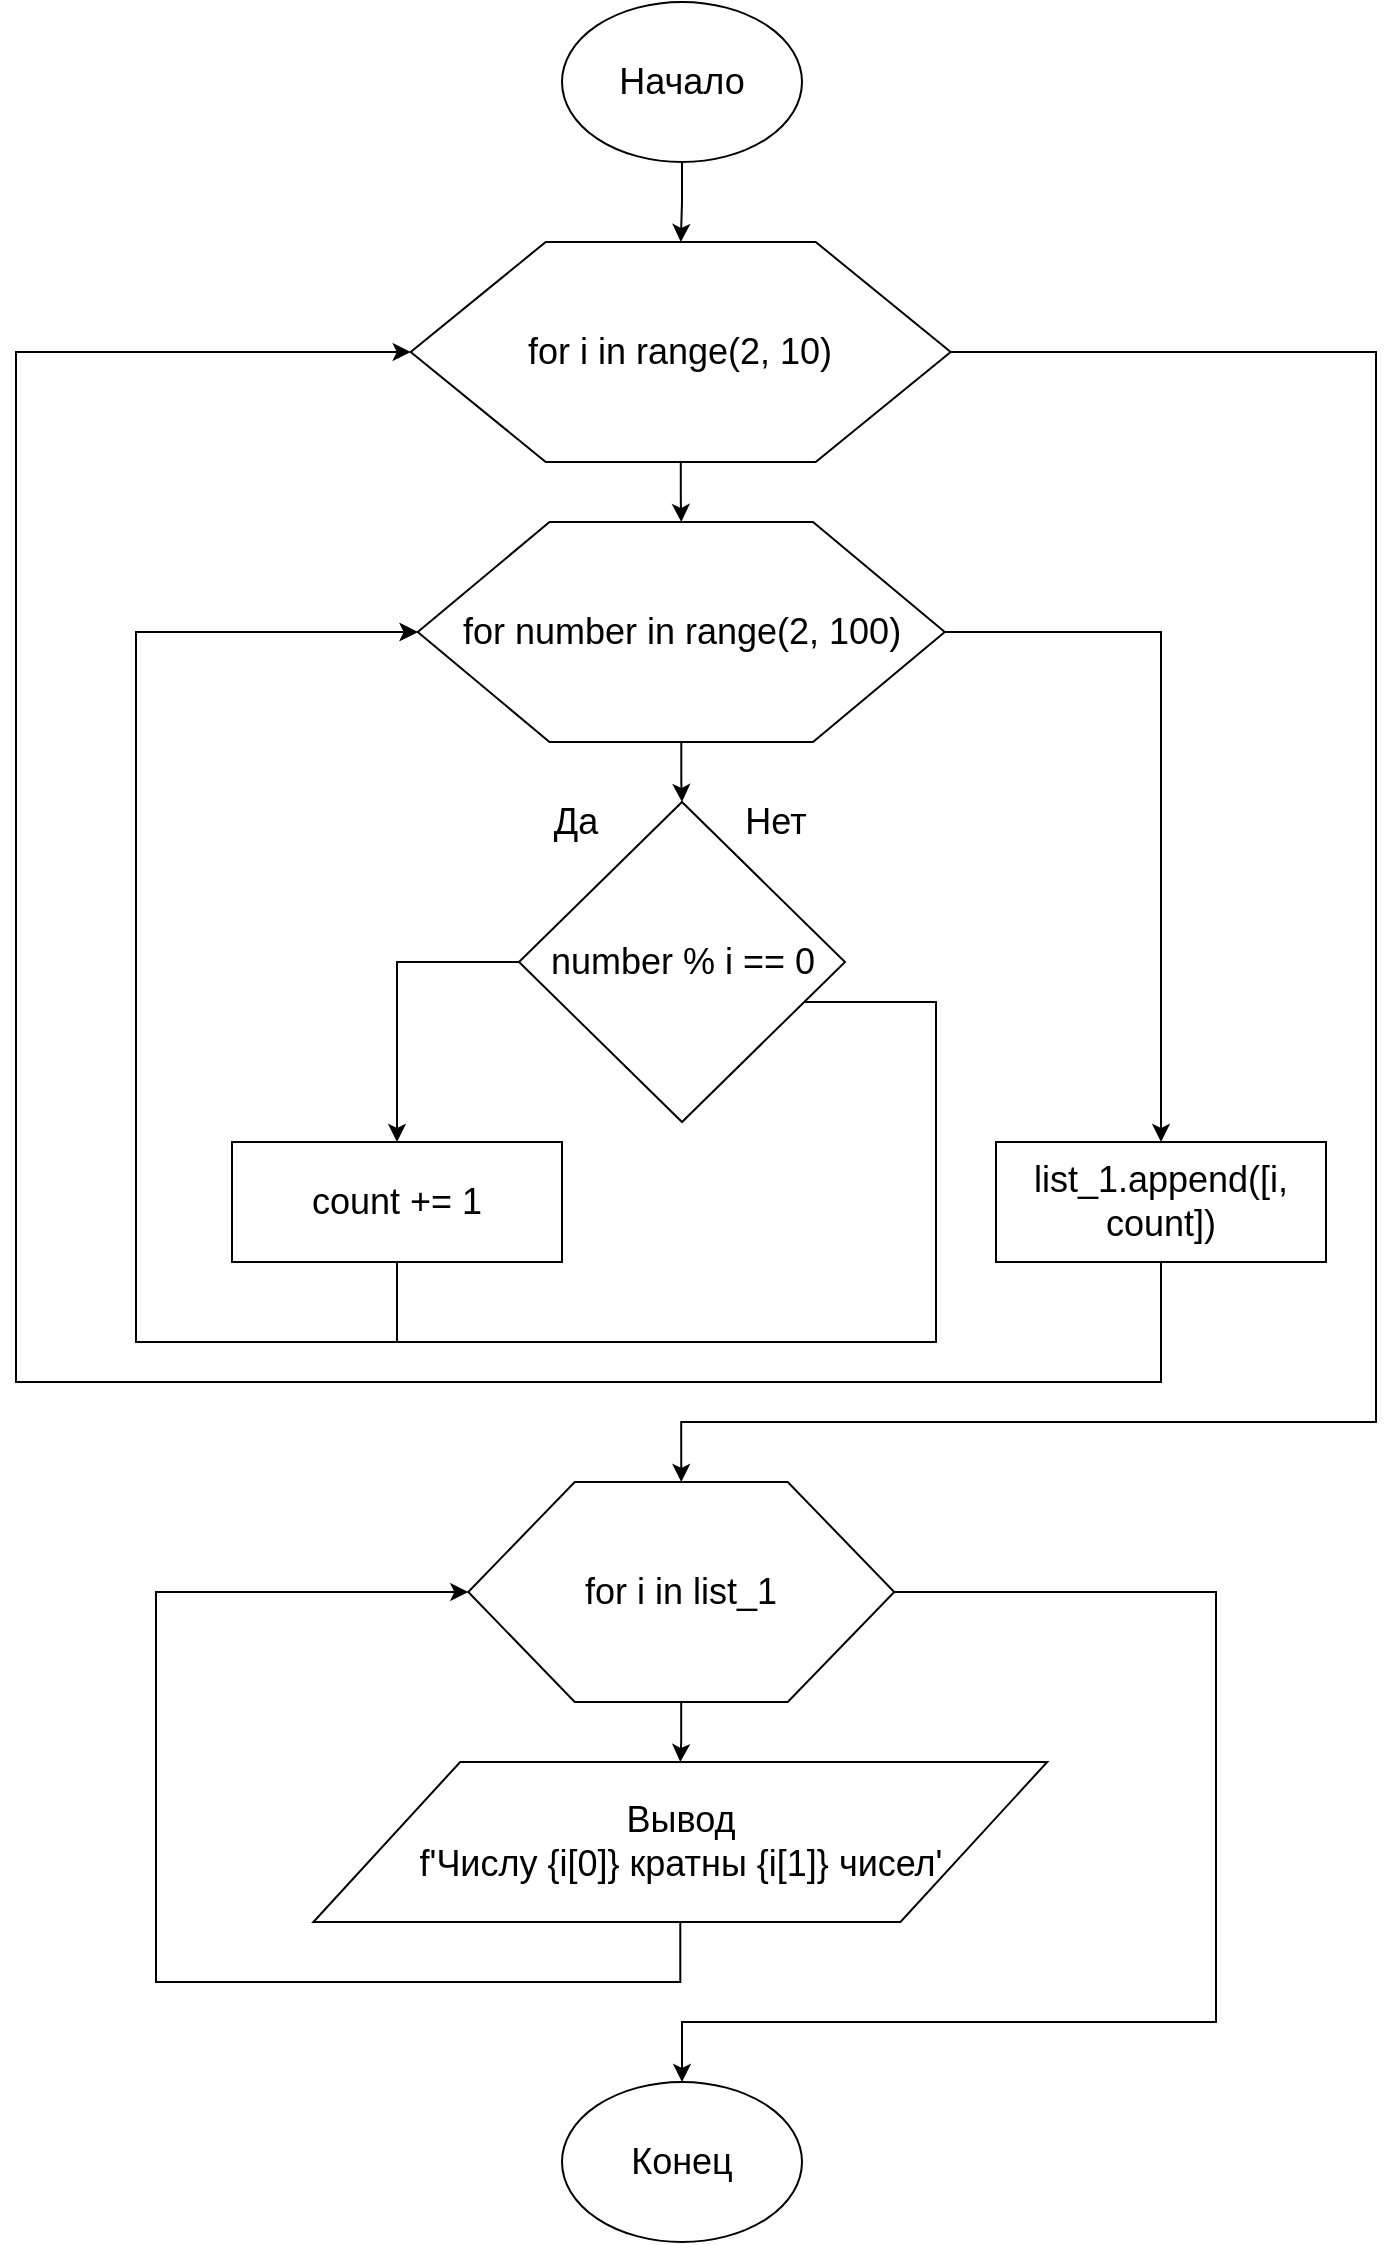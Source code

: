 <mxfile version="12.4.2" type="device" pages="5"><diagram id="AhQd8IzDPVBLlFXO-DWf" name="Task 1"><mxGraphModel dx="977" dy="1083" grid="1" gridSize="10" guides="1" tooltips="1" connect="1" arrows="1" fold="1" page="1" pageScale="1" pageWidth="827" pageHeight="1169" math="0" shadow="0"><root><mxCell id="0"/><mxCell id="1" parent="0"/><mxCell id="_Gj1rx2zH-1LceVRnNWr-4" value="" style="edgeStyle=orthogonalEdgeStyle;rounded=0;orthogonalLoop=1;jettySize=auto;html=1;" parent="1" source="_Gj1rx2zH-1LceVRnNWr-1" target="_Gj1rx2zH-1LceVRnNWr-5" edge="1"><mxGeometry relative="1" as="geometry"/></mxCell><mxCell id="_Gj1rx2zH-1LceVRnNWr-1" value="Начало" style="ellipse;whiteSpace=wrap;html=1;fontSize=18;" parent="1" vertex="1"><mxGeometry x="353" y="20" width="120" height="80" as="geometry"/></mxCell><mxCell id="yCQNQGZ1uw7223jBZTpj-3" style="edgeStyle=orthogonalEdgeStyle;rounded=0;orthogonalLoop=1;jettySize=auto;html=1;exitX=1;exitY=0.5;exitDx=0;exitDy=0;entryX=0.5;entryY=0;entryDx=0;entryDy=0;" parent="1" source="_Gj1rx2zH-1LceVRnNWr-5" target="0oJ-QGUvq7zD2GI1kwp2-9" edge="1"><mxGeometry relative="1" as="geometry"><mxPoint x="700" y="890" as="targetPoint"/><Array as="points"><mxPoint x="760" y="195"/><mxPoint x="760" y="730"/><mxPoint x="413" y="730"/></Array></mxGeometry></mxCell><mxCell id="_Gj1rx2zH-1LceVRnNWr-10" value="" style="edgeStyle=orthogonalEdgeStyle;rounded=0;orthogonalLoop=1;jettySize=auto;html=1;" parent="1" source="_Gj1rx2zH-1LceVRnNWr-2" target="_Gj1rx2zH-1LceVRnNWr-7" edge="1"><mxGeometry relative="1" as="geometry"/></mxCell><mxCell id="0oJ-QGUvq7zD2GI1kwp2-2" value="" style="edgeStyle=orthogonalEdgeStyle;rounded=0;orthogonalLoop=1;jettySize=auto;html=1;" edge="1" parent="1" source="_Gj1rx2zH-1LceVRnNWr-5" target="_Gj1rx2zH-1LceVRnNWr-2"><mxGeometry relative="1" as="geometry"/></mxCell><mxCell id="_Gj1rx2zH-1LceVRnNWr-5" value="for i in range(2, 10)" style="shape=hexagon;perimeter=hexagonPerimeter2;whiteSpace=wrap;html=1;fontSize=18;" parent="1" vertex="1"><mxGeometry x="277.35" y="140" width="270" height="110" as="geometry"/></mxCell><mxCell id="_Gj1rx2zH-1LceVRnNWr-14" style="edgeStyle=orthogonalEdgeStyle;rounded=0;orthogonalLoop=1;jettySize=auto;html=1;entryX=0.5;entryY=0;entryDx=0;entryDy=0;" parent="1" source="_Gj1rx2zH-1LceVRnNWr-7" target="0oJ-QGUvq7zD2GI1kwp2-3" edge="1"><mxGeometry relative="1" as="geometry"><Array as="points"><mxPoint x="270" y="500"/></Array></mxGeometry></mxCell><mxCell id="yCQNQGZ1uw7223jBZTpj-2" style="edgeStyle=orthogonalEdgeStyle;rounded=0;orthogonalLoop=1;jettySize=auto;html=1;entryX=0;entryY=0.5;entryDx=0;entryDy=0;" parent="1" source="_Gj1rx2zH-1LceVRnNWr-7" target="_Gj1rx2zH-1LceVRnNWr-2" edge="1"><mxGeometry relative="1" as="geometry"><mxPoint x="280" y="340" as="targetPoint"/><Array as="points"><mxPoint x="540" y="520"/><mxPoint x="540" y="690"/><mxPoint x="140" y="690"/><mxPoint x="140" y="335"/></Array></mxGeometry></mxCell><mxCell id="_Gj1rx2zH-1LceVRnNWr-7" value="number % i == 0" style="rhombus;whiteSpace=wrap;html=1;fontSize=18;" parent="1" vertex="1"><mxGeometry x="331.5" y="420" width="163" height="160" as="geometry"/></mxCell><mxCell id="_Gj1rx2zH-1LceVRnNWr-8" value="Да" style="text;html=1;strokeColor=none;fillColor=none;align=center;verticalAlign=middle;whiteSpace=wrap;rounded=0;fontSize=18;" parent="1" vertex="1"><mxGeometry x="340" y="420" width="40" height="20" as="geometry"/></mxCell><mxCell id="_Gj1rx2zH-1LceVRnNWr-9" value="Нет" style="text;html=1;strokeColor=none;fillColor=none;align=center;verticalAlign=middle;whiteSpace=wrap;rounded=0;fontSize=18;" parent="1" vertex="1"><mxGeometry x="440.0" y="420" width="40" height="20" as="geometry"/></mxCell><mxCell id="_Gj1rx2zH-1LceVRnNWr-15" style="edgeStyle=orthogonalEdgeStyle;rounded=0;orthogonalLoop=1;jettySize=auto;html=1;entryX=0;entryY=0.5;entryDx=0;entryDy=0;exitX=0.5;exitY=1;exitDx=0;exitDy=0;" parent="1" source="0oJ-QGUvq7zD2GI1kwp2-3" target="_Gj1rx2zH-1LceVRnNWr-2" edge="1"><mxGeometry relative="1" as="geometry"><Array as="points"><mxPoint x="270" y="690"/><mxPoint x="140" y="690"/><mxPoint x="140" y="335"/></Array><mxPoint x="275" y="810.235" as="sourcePoint"/></mxGeometry></mxCell><mxCell id="0oJ-QGUvq7zD2GI1kwp2-11" style="edgeStyle=orthogonalEdgeStyle;rounded=0;orthogonalLoop=1;jettySize=auto;html=1;entryX=0;entryY=0.5;entryDx=0;entryDy=0;" edge="1" parent="1" source="yCQNQGZ1uw7223jBZTpj-4" target="0oJ-QGUvq7zD2GI1kwp2-9"><mxGeometry relative="1" as="geometry"><Array as="points"><mxPoint x="413" y="1010"/><mxPoint x="150" y="1010"/><mxPoint x="150" y="815"/></Array></mxGeometry></mxCell><mxCell id="yCQNQGZ1uw7223jBZTpj-4" value="Вывод&lt;br&gt;f'Числу {i[0]} кратны {i[1]} чисел'" style="shape=parallelogram;perimeter=parallelogramPerimeter;whiteSpace=wrap;html=1;fontSize=18;" parent="1" vertex="1"><mxGeometry x="228.71" y="900" width="366.9" height="80" as="geometry"/></mxCell><mxCell id="0oJ-QGUvq7zD2GI1kwp2-6" style="edgeStyle=orthogonalEdgeStyle;rounded=0;orthogonalLoop=1;jettySize=auto;html=1;entryX=0;entryY=0.5;entryDx=0;entryDy=0;exitX=0.5;exitY=1;exitDx=0;exitDy=0;" edge="1" parent="1" source="0oJ-QGUvq7zD2GI1kwp2-7" target="_Gj1rx2zH-1LceVRnNWr-5"><mxGeometry relative="1" as="geometry"><mxPoint x="630" y="720" as="sourcePoint"/><Array as="points"><mxPoint x="653" y="710"/><mxPoint x="80" y="710"/><mxPoint x="80" y="195"/></Array></mxGeometry></mxCell><mxCell id="0oJ-QGUvq7zD2GI1kwp2-8" style="edgeStyle=orthogonalEdgeStyle;rounded=0;orthogonalLoop=1;jettySize=auto;html=1;entryX=0.5;entryY=0;entryDx=0;entryDy=0;" edge="1" parent="1" source="_Gj1rx2zH-1LceVRnNWr-2" target="0oJ-QGUvq7zD2GI1kwp2-7"><mxGeometry relative="1" as="geometry"/></mxCell><mxCell id="_Gj1rx2zH-1LceVRnNWr-2" value="for number in range(2, 100)" style="shape=hexagon;perimeter=hexagonPerimeter2;whiteSpace=wrap;html=1;fontSize=18;" parent="1" vertex="1"><mxGeometry x="280.88" y="280" width="263.5" height="110" as="geometry"/></mxCell><mxCell id="0oJ-QGUvq7zD2GI1kwp2-3" value="count += 1" style="rounded=0;whiteSpace=wrap;html=1;fontSize=18;" vertex="1" parent="1"><mxGeometry x="188.0" y="590" width="165" height="60" as="geometry"/></mxCell><mxCell id="0oJ-QGUvq7zD2GI1kwp2-7" value="list_1.append([i, count])" style="rounded=0;whiteSpace=wrap;html=1;fontSize=18;" vertex="1" parent="1"><mxGeometry x="570" y="590" width="165" height="60" as="geometry"/></mxCell><mxCell id="0oJ-QGUvq7zD2GI1kwp2-10" value="" style="edgeStyle=orthogonalEdgeStyle;rounded=0;orthogonalLoop=1;jettySize=auto;html=1;" edge="1" parent="1" source="0oJ-QGUvq7zD2GI1kwp2-9" target="yCQNQGZ1uw7223jBZTpj-4"><mxGeometry relative="1" as="geometry"/></mxCell><mxCell id="0oJ-QGUvq7zD2GI1kwp2-13" style="edgeStyle=orthogonalEdgeStyle;rounded=0;orthogonalLoop=1;jettySize=auto;html=1;entryX=0.5;entryY=0;entryDx=0;entryDy=0;" edge="1" parent="1" source="0oJ-QGUvq7zD2GI1kwp2-9" target="0oJ-QGUvq7zD2GI1kwp2-12"><mxGeometry relative="1" as="geometry"><Array as="points"><mxPoint x="680" y="815"/><mxPoint x="680" y="1030"/><mxPoint x="413" y="1030"/></Array></mxGeometry></mxCell><mxCell id="0oJ-QGUvq7zD2GI1kwp2-9" value="for i in list_1" style="shape=hexagon;perimeter=hexagonPerimeter2;whiteSpace=wrap;html=1;fontSize=18;" vertex="1" parent="1"><mxGeometry x="306.13" y="760" width="213" height="110" as="geometry"/></mxCell><mxCell id="0oJ-QGUvq7zD2GI1kwp2-12" value="Конец" style="ellipse;whiteSpace=wrap;html=1;fontSize=18;" vertex="1" parent="1"><mxGeometry x="353.0" y="1060" width="120" height="80" as="geometry"/></mxCell></root></mxGraphModel></diagram><diagram id="1yEZSEVejLWl-e3dRX_f" name="Task 2"><mxGraphModel dx="1140" dy="1263" grid="1" gridSize="10" guides="1" tooltips="1" connect="1" arrows="1" fold="1" page="1" pageScale="1" pageWidth="827" pageHeight="1169" math="0" shadow="0"><root><mxCell id="FPZD7rDXvLjEMEh1oraE-0"/><mxCell id="FPZD7rDXvLjEMEh1oraE-1" parent="FPZD7rDXvLjEMEh1oraE-0"/><mxCell id="1PsBYyaNlPbxybeNQLLS-4" value="" style="edgeStyle=orthogonalEdgeStyle;rounded=0;orthogonalLoop=1;jettySize=auto;html=1;" edge="1" parent="FPZD7rDXvLjEMEh1oraE-1" source="1PsBYyaNlPbxybeNQLLS-0" target="1PsBYyaNlPbxybeNQLLS-1"><mxGeometry relative="1" as="geometry"/></mxCell><mxCell id="1PsBYyaNlPbxybeNQLLS-0" value="Начало" style="ellipse;whiteSpace=wrap;html=1;fontSize=18;" vertex="1" parent="FPZD7rDXvLjEMEh1oraE-1"><mxGeometry x="353" y="50" width="120" height="80" as="geometry"/></mxCell><mxCell id="1PsBYyaNlPbxybeNQLLS-5" value="" style="edgeStyle=orthogonalEdgeStyle;rounded=0;orthogonalLoop=1;jettySize=auto;html=1;" edge="1" parent="FPZD7rDXvLjEMEh1oraE-1" source="1PsBYyaNlPbxybeNQLLS-1" target="1PsBYyaNlPbxybeNQLLS-2"><mxGeometry relative="1" as="geometry"/></mxCell><mxCell id="1PsBYyaNlPbxybeNQLLS-1" value="for pos, number in enumerate(input_list)" style="shape=hexagon;perimeter=hexagonPerimeter2;whiteSpace=wrap;html=1;fontSize=18;" vertex="1" parent="FPZD7rDXvLjEMEh1oraE-1"><mxGeometry x="306.5" y="220" width="213" height="110" as="geometry"/></mxCell><mxCell id="1PsBYyaNlPbxybeNQLLS-6" value="" style="edgeStyle=orthogonalEdgeStyle;rounded=0;orthogonalLoop=1;jettySize=auto;html=1;exitX=0;exitY=0.5;exitDx=0;exitDy=0;" edge="1" parent="FPZD7rDXvLjEMEh1oraE-1" source="1PsBYyaNlPbxybeNQLLS-2" target="1PsBYyaNlPbxybeNQLLS-3"><mxGeometry relative="1" as="geometry"/></mxCell><mxCell id="1PsBYyaNlPbxybeNQLLS-9" style="edgeStyle=orthogonalEdgeStyle;rounded=0;orthogonalLoop=1;jettySize=auto;html=1;entryX=0.5;entryY=0;entryDx=0;entryDy=0;exitX=1;exitY=0.5;exitDx=0;exitDy=0;" edge="1" parent="FPZD7rDXvLjEMEh1oraE-1" source="1PsBYyaNlPbxybeNQLLS-1" target="1PsBYyaNlPbxybeNQLLS-8"><mxGeometry relative="1" as="geometry"><Array as="points"><mxPoint x="670" y="274"/><mxPoint x="670" y="810"/><mxPoint x="413" y="810"/></Array></mxGeometry></mxCell><mxCell id="1PsBYyaNlPbxybeNQLLS-12" style="edgeStyle=orthogonalEdgeStyle;rounded=0;orthogonalLoop=1;jettySize=auto;html=1;entryX=0;entryY=0.5;entryDx=0;entryDy=0;exitX=1;exitY=0.5;exitDx=0;exitDy=0;" edge="1" parent="FPZD7rDXvLjEMEh1oraE-1" source="1PsBYyaNlPbxybeNQLLS-2" target="1PsBYyaNlPbxybeNQLLS-1"><mxGeometry relative="1" as="geometry"><Array as="points"><mxPoint x="550" y="485"/><mxPoint x="550" y="740"/><mxPoint x="130" y="740"/><mxPoint x="130" y="275"/></Array></mxGeometry></mxCell><mxCell id="1PsBYyaNlPbxybeNQLLS-2" value="if number % 2 = 0" style="rhombus;whiteSpace=wrap;html=1;fontSize=18;" vertex="1" parent="FPZD7rDXvLjEMEh1oraE-1"><mxGeometry x="312" y="390" width="202" height="190" as="geometry"/></mxCell><mxCell id="1PsBYyaNlPbxybeNQLLS-7" style="edgeStyle=orthogonalEdgeStyle;rounded=0;orthogonalLoop=1;jettySize=auto;html=1;entryX=0;entryY=0.5;entryDx=0;entryDy=0;exitX=0.5;exitY=1;exitDx=0;exitDy=0;" edge="1" parent="FPZD7rDXvLjEMEh1oraE-1" source="1PsBYyaNlPbxybeNQLLS-3" target="1PsBYyaNlPbxybeNQLLS-1"><mxGeometry relative="1" as="geometry"><Array as="points"><mxPoint x="283" y="660"/><mxPoint x="283" y="740"/><mxPoint x="130" y="740"/><mxPoint x="130" y="275"/></Array></mxGeometry></mxCell><mxCell id="1PsBYyaNlPbxybeNQLLS-3" value="output_list.append(pos)" style="rounded=0;whiteSpace=wrap;html=1;fontSize=18;" vertex="1" parent="FPZD7rDXvLjEMEh1oraE-1"><mxGeometry x="170.0" y="600" width="229" height="60" as="geometry"/></mxCell><mxCell id="1PsBYyaNlPbxybeNQLLS-11" value="" style="edgeStyle=orthogonalEdgeStyle;rounded=0;orthogonalLoop=1;jettySize=auto;html=1;" edge="1" parent="FPZD7rDXvLjEMEh1oraE-1" source="1PsBYyaNlPbxybeNQLLS-8" target="1PsBYyaNlPbxybeNQLLS-10"><mxGeometry relative="1" as="geometry"/></mxCell><mxCell id="1PsBYyaNlPbxybeNQLLS-8" value="Вывод&lt;br&gt;output_list" style="shape=parallelogram;perimeter=parallelogramPerimeter;whiteSpace=wrap;html=1;fontSize=18;" vertex="1" parent="FPZD7rDXvLjEMEh1oraE-1"><mxGeometry x="341.57" y="860" width="143" height="60" as="geometry"/></mxCell><mxCell id="1PsBYyaNlPbxybeNQLLS-10" value="Конец" style="ellipse;whiteSpace=wrap;html=1;fontSize=18;" vertex="1" parent="FPZD7rDXvLjEMEh1oraE-1"><mxGeometry x="353.04" y="990" width="120" height="80" as="geometry"/></mxCell><mxCell id="1PsBYyaNlPbxybeNQLLS-13" value="Да" style="text;html=1;strokeColor=none;fillColor=none;align=center;verticalAlign=middle;whiteSpace=wrap;rounded=0;fontSize=18;" vertex="1" parent="FPZD7rDXvLjEMEh1oraE-1"><mxGeometry x="313" y="390" width="40" height="20" as="geometry"/></mxCell><mxCell id="1PsBYyaNlPbxybeNQLLS-14" value="Нет" style="text;html=1;strokeColor=none;fillColor=none;align=center;verticalAlign=middle;whiteSpace=wrap;rounded=0;fontSize=18;" vertex="1" parent="FPZD7rDXvLjEMEh1oraE-1"><mxGeometry x="474.0" y="390" width="40" height="20" as="geometry"/></mxCell></root></mxGraphModel></diagram><diagram id="0gY5fFHpdECixaXjhQPX" name="Task 3"><mxGraphModel dx="805" dy="892" grid="1" gridSize="10" guides="1" tooltips="1" connect="1" arrows="1" fold="1" page="1" pageScale="1" pageWidth="827" pageHeight="1169" math="0" shadow="0"><root><mxCell id="5ZUAFfQ3xNPJXOFKLJyZ-0"/><mxCell id="5ZUAFfQ3xNPJXOFKLJyZ-1" parent="5ZUAFfQ3xNPJXOFKLJyZ-0"/><mxCell id="5ZUAFfQ3xNPJXOFKLJyZ-6" value="" style="edgeStyle=orthogonalEdgeStyle;rounded=0;orthogonalLoop=1;jettySize=auto;html=1;entryX=0.5;entryY=0;entryDx=0;entryDy=0;" edge="1" parent="5ZUAFfQ3xNPJXOFKLJyZ-1" source="5ZUAFfQ3xNPJXOFKLJyZ-2" target="5ZUAFfQ3xNPJXOFKLJyZ-5"><mxGeometry relative="1" as="geometry"/></mxCell><mxCell id="5ZUAFfQ3xNPJXOFKLJyZ-2" value="Начало" style="ellipse;whiteSpace=wrap;html=1;fontSize=18;" vertex="1" parent="5ZUAFfQ3xNPJXOFKLJyZ-1"><mxGeometry x="353" y="10" width="120" height="80" as="geometry"/></mxCell><mxCell id="5ZUAFfQ3xNPJXOFKLJyZ-9" value="" style="edgeStyle=orthogonalEdgeStyle;rounded=0;orthogonalLoop=1;jettySize=auto;html=1;" edge="1" parent="5ZUAFfQ3xNPJXOFKLJyZ-1" source="5ZUAFfQ3xNPJXOFKLJyZ-3" target="5ZUAFfQ3xNPJXOFKLJyZ-8"><mxGeometry relative="1" as="geometry"/></mxCell><mxCell id="5ZUAFfQ3xNPJXOFKLJyZ-28" style="edgeStyle=orthogonalEdgeStyle;rounded=0;orthogonalLoop=1;jettySize=auto;html=1;entryX=0.5;entryY=0;entryDx=0;entryDy=0;exitX=1;exitY=0.5;exitDx=0;exitDy=0;" edge="1" parent="5ZUAFfQ3xNPJXOFKLJyZ-1" source="5ZUAFfQ3xNPJXOFKLJyZ-3" target="5ZUAFfQ3xNPJXOFKLJyZ-18"><mxGeometry relative="1" as="geometry"><mxPoint x="520" y="265" as="sourcePoint"/><Array as="points"><mxPoint x="640" y="265"/><mxPoint x="640" y="880"/><mxPoint x="413" y="880"/></Array></mxGeometry></mxCell><mxCell id="5ZUAFfQ3xNPJXOFKLJyZ-3" value="for pos, el in enumerate(input_list)" style="shape=hexagon;perimeter=hexagonPerimeter2;whiteSpace=wrap;html=1;fontSize=18;" vertex="1" parent="5ZUAFfQ3xNPJXOFKLJyZ-1"><mxGeometry x="306.59" y="210" width="213" height="110" as="geometry"/></mxCell><mxCell id="5ZUAFfQ3xNPJXOFKLJyZ-7" value="" style="edgeStyle=orthogonalEdgeStyle;rounded=0;orthogonalLoop=1;jettySize=auto;html=1;" edge="1" parent="5ZUAFfQ3xNPJXOFKLJyZ-1" source="5ZUAFfQ3xNPJXOFKLJyZ-5" target="5ZUAFfQ3xNPJXOFKLJyZ-3"><mxGeometry relative="1" as="geometry"/></mxCell><mxCell id="5ZUAFfQ3xNPJXOFKLJyZ-5" value="min_pos = 0&lt;br&gt;max_pos = 0" style="rounded=0;whiteSpace=wrap;html=1;fontSize=18;" vertex="1" parent="5ZUAFfQ3xNPJXOFKLJyZ-1"><mxGeometry x="298.5" y="120" width="229" height="60" as="geometry"/></mxCell><mxCell id="5ZUAFfQ3xNPJXOFKLJyZ-14" style="edgeStyle=orthogonalEdgeStyle;rounded=0;orthogonalLoop=1;jettySize=auto;html=1;entryX=0.5;entryY=0;entryDx=0;entryDy=0;exitX=0;exitY=0.5;exitDx=0;exitDy=0;" edge="1" parent="5ZUAFfQ3xNPJXOFKLJyZ-1" source="5ZUAFfQ3xNPJXOFKLJyZ-8" target="5ZUAFfQ3xNPJXOFKLJyZ-12"><mxGeometry relative="1" as="geometry"/></mxCell><mxCell id="5ZUAFfQ3xNPJXOFKLJyZ-22" style="edgeStyle=orthogonalEdgeStyle;rounded=0;orthogonalLoop=1;jettySize=auto;html=1;entryX=0.5;entryY=0;entryDx=0;entryDy=0;" edge="1" parent="5ZUAFfQ3xNPJXOFKLJyZ-1" source="5ZUAFfQ3xNPJXOFKLJyZ-8" target="5ZUAFfQ3xNPJXOFKLJyZ-20"><mxGeometry relative="1" as="geometry"><Array as="points"><mxPoint x="580" y="480"/><mxPoint x="580" y="590"/><mxPoint x="413" y="590"/></Array></mxGeometry></mxCell><mxCell id="5ZUAFfQ3xNPJXOFKLJyZ-8" value="if el &amp;lt; input_list[min_pos]" style="rhombus;whiteSpace=wrap;html=1;fontSize=18;" vertex="1" parent="5ZUAFfQ3xNPJXOFKLJyZ-1"><mxGeometry x="297.5" y="350" width="230" height="220" as="geometry"/></mxCell><mxCell id="5ZUAFfQ3xNPJXOFKLJyZ-10" value="Да" style="text;html=1;strokeColor=none;fillColor=none;align=center;verticalAlign=middle;whiteSpace=wrap;rounded=0;fontSize=18;" vertex="1" parent="5ZUAFfQ3xNPJXOFKLJyZ-1"><mxGeometry x="320" y="370" width="40" height="20" as="geometry"/></mxCell><mxCell id="5ZUAFfQ3xNPJXOFKLJyZ-11" value="Нет" style="text;html=1;strokeColor=none;fillColor=none;align=center;verticalAlign=middle;whiteSpace=wrap;rounded=0;fontSize=18;" vertex="1" parent="5ZUAFfQ3xNPJXOFKLJyZ-1"><mxGeometry x="473.0" y="370" width="40" height="20" as="geometry"/></mxCell><mxCell id="5ZUAFfQ3xNPJXOFKLJyZ-21" style="edgeStyle=orthogonalEdgeStyle;rounded=0;orthogonalLoop=1;jettySize=auto;html=1;entryX=0.5;entryY=0;entryDx=0;entryDy=0;" edge="1" parent="5ZUAFfQ3xNPJXOFKLJyZ-1" source="5ZUAFfQ3xNPJXOFKLJyZ-12" target="5ZUAFfQ3xNPJXOFKLJyZ-20"><mxGeometry relative="1" as="geometry"><Array as="points"><mxPoint x="238" y="590"/><mxPoint x="413" y="590"/></Array></mxGeometry></mxCell><mxCell id="5ZUAFfQ3xNPJXOFKLJyZ-12" value="min_pos = pos" style="rounded=0;whiteSpace=wrap;html=1;fontSize=18;" vertex="1" parent="5ZUAFfQ3xNPJXOFKLJyZ-1"><mxGeometry x="155.0" y="510" width="165" height="60" as="geometry"/></mxCell><mxCell id="5ZUAFfQ3xNPJXOFKLJyZ-26" style="edgeStyle=orthogonalEdgeStyle;rounded=0;orthogonalLoop=1;jettySize=auto;html=1;entryX=0;entryY=0.5;entryDx=0;entryDy=0;exitX=0.5;exitY=1;exitDx=0;exitDy=0;" edge="1" parent="5ZUAFfQ3xNPJXOFKLJyZ-1" source="5ZUAFfQ3xNPJXOFKLJyZ-13" target="5ZUAFfQ3xNPJXOFKLJyZ-3"><mxGeometry relative="1" as="geometry"><Array as="points"><mxPoint x="216" y="860"/><mxPoint x="100" y="860"/><mxPoint x="100" y="265"/></Array></mxGeometry></mxCell><mxCell id="5ZUAFfQ3xNPJXOFKLJyZ-13" value="max_pos = pos" style="rounded=0;whiteSpace=wrap;html=1;fontSize=18;" vertex="1" parent="5ZUAFfQ3xNPJXOFKLJyZ-1"><mxGeometry x="133.5" y="770" width="165" height="60" as="geometry"/></mxCell><mxCell id="5ZUAFfQ3xNPJXOFKLJyZ-30" value="" style="edgeStyle=orthogonalEdgeStyle;rounded=0;orthogonalLoop=1;jettySize=auto;html=1;" edge="1" parent="5ZUAFfQ3xNPJXOFKLJyZ-1" source="5ZUAFfQ3xNPJXOFKLJyZ-18" target="5ZUAFfQ3xNPJXOFKLJyZ-29"><mxGeometry relative="1" as="geometry"/></mxCell><mxCell id="5ZUAFfQ3xNPJXOFKLJyZ-18" value="input_list[min_pos], input_list[max_pos] = input_list[max_pos], input_list[min_pos]" style="rounded=0;whiteSpace=wrap;html=1;fontSize=18;" vertex="1" parent="5ZUAFfQ3xNPJXOFKLJyZ-1"><mxGeometry x="167.5" y="900" width="490" height="60" as="geometry"/></mxCell><mxCell id="5ZUAFfQ3xNPJXOFKLJyZ-25" style="edgeStyle=orthogonalEdgeStyle;rounded=0;orthogonalLoop=1;jettySize=auto;html=1;entryX=0.5;entryY=0;entryDx=0;entryDy=0;exitX=0;exitY=0.5;exitDx=0;exitDy=0;" edge="1" parent="5ZUAFfQ3xNPJXOFKLJyZ-1" source="5ZUAFfQ3xNPJXOFKLJyZ-20" target="5ZUAFfQ3xNPJXOFKLJyZ-13"><mxGeometry relative="1" as="geometry"><mxPoint x="216.241" y="780.241" as="targetPoint"/><Array as="points"><mxPoint x="216" y="720"/></Array></mxGeometry></mxCell><mxCell id="5ZUAFfQ3xNPJXOFKLJyZ-27" style="edgeStyle=orthogonalEdgeStyle;rounded=0;orthogonalLoop=1;jettySize=auto;html=1;entryX=0;entryY=0.5;entryDx=0;entryDy=0;exitX=1;exitY=0.5;exitDx=0;exitDy=0;" edge="1" parent="5ZUAFfQ3xNPJXOFKLJyZ-1" source="5ZUAFfQ3xNPJXOFKLJyZ-20" target="5ZUAFfQ3xNPJXOFKLJyZ-3"><mxGeometry relative="1" as="geometry"><Array as="points"><mxPoint x="570" y="720"/><mxPoint x="570" y="860"/><mxPoint x="100" y="860"/><mxPoint x="100" y="265"/></Array></mxGeometry></mxCell><mxCell id="5ZUAFfQ3xNPJXOFKLJyZ-20" value="if el &amp;gt; input_list[max_pos]" style="rhombus;whiteSpace=wrap;html=1;fontSize=18;" vertex="1" parent="5ZUAFfQ3xNPJXOFKLJyZ-1"><mxGeometry x="297.5" y="610" width="230" height="220" as="geometry"/></mxCell><mxCell id="5ZUAFfQ3xNPJXOFKLJyZ-23" value="Да" style="text;html=1;strokeColor=none;fillColor=none;align=center;verticalAlign=middle;whiteSpace=wrap;rounded=0;fontSize=18;" vertex="1" parent="5ZUAFfQ3xNPJXOFKLJyZ-1"><mxGeometry x="320" y="640" width="40" height="20" as="geometry"/></mxCell><mxCell id="5ZUAFfQ3xNPJXOFKLJyZ-24" value="Нет" style="text;html=1;strokeColor=none;fillColor=none;align=center;verticalAlign=middle;whiteSpace=wrap;rounded=0;fontSize=18;" vertex="1" parent="5ZUAFfQ3xNPJXOFKLJyZ-1"><mxGeometry x="473.0" y="640" width="40" height="20" as="geometry"/></mxCell><mxCell id="5ZUAFfQ3xNPJXOFKLJyZ-32" value="" style="edgeStyle=orthogonalEdgeStyle;rounded=0;orthogonalLoop=1;jettySize=auto;html=1;" edge="1" parent="5ZUAFfQ3xNPJXOFKLJyZ-1" source="5ZUAFfQ3xNPJXOFKLJyZ-29" target="5ZUAFfQ3xNPJXOFKLJyZ-31"><mxGeometry relative="1" as="geometry"/></mxCell><mxCell id="5ZUAFfQ3xNPJXOFKLJyZ-29" value="Вывод&lt;br&gt;input_list" style="shape=parallelogram;perimeter=parallelogramPerimeter;whiteSpace=wrap;html=1;fontSize=18;" vertex="1" parent="5ZUAFfQ3xNPJXOFKLJyZ-1"><mxGeometry x="352.5" y="980" width="120" height="60" as="geometry"/></mxCell><mxCell id="5ZUAFfQ3xNPJXOFKLJyZ-31" value="Конец" style="ellipse;whiteSpace=wrap;html=1;fontSize=18;" vertex="1" parent="5ZUAFfQ3xNPJXOFKLJyZ-1"><mxGeometry x="352.5" y="1060" width="120" height="80" as="geometry"/></mxCell></root></mxGraphModel></diagram><diagram id="1BxZurOQYTt3k-EMTkH0" name="Task 4"><mxGraphModel dx="977" dy="1083" grid="1" gridSize="10" guides="1" tooltips="1" connect="1" arrows="1" fold="1" page="1" pageScale="1" pageWidth="827" pageHeight="1169" math="0" shadow="0"><root><mxCell id="lT0HrRw_YwXYtHviFYEj-0"/><mxCell id="lT0HrRw_YwXYtHviFYEj-1" parent="lT0HrRw_YwXYtHviFYEj-0"/><mxCell id="5voMDQQJd28STlWkSu62-1" value="" style="edgeStyle=orthogonalEdgeStyle;rounded=0;orthogonalLoop=1;jettySize=auto;html=1;fontColor=#000000;" edge="1" parent="lT0HrRw_YwXYtHviFYEj-1" source="lT0HrRw_YwXYtHviFYEj-2" target="oZ0OQFJk5Na1wSR6OWwL-2"><mxGeometry relative="1" as="geometry"/></mxCell><mxCell id="lT0HrRw_YwXYtHviFYEj-2" value="Начало" style="ellipse;whiteSpace=wrap;html=1;fontSize=18;" vertex="1" parent="lT0HrRw_YwXYtHviFYEj-1"><mxGeometry x="353" y="30" width="120" height="80" as="geometry"/></mxCell><mxCell id="5voMDQQJd28STlWkSu62-2" value="" style="edgeStyle=orthogonalEdgeStyle;rounded=0;orthogonalLoop=1;jettySize=auto;html=1;fontColor=#000000;" edge="1" parent="lT0HrRw_YwXYtHviFYEj-1" source="oZ0OQFJk5Na1wSR6OWwL-2" target="oZ0OQFJk5Na1wSR6OWwL-3"><mxGeometry relative="1" as="geometry"/></mxCell><mxCell id="oZ0OQFJk5Na1wSR6OWwL-2" value="[randint(0, 10) for i in range(20)]" style="rounded=0;whiteSpace=wrap;html=1;fontSize=18;labelBackgroundColor=none;" vertex="1" parent="lT0HrRw_YwXYtHviFYEj-1"><mxGeometry x="273.5" y="140" width="279" height="60" as="geometry"/></mxCell><mxCell id="5voMDQQJd28STlWkSu62-0" value="" style="edgeStyle=orthogonalEdgeStyle;rounded=0;orthogonalLoop=1;jettySize=auto;html=1;fontColor=#000000;entryX=0.5;entryY=0;entryDx=0;entryDy=0;" edge="1" parent="lT0HrRw_YwXYtHviFYEj-1" source="oZ0OQFJk5Na1wSR6OWwL-3" target="5voMDQQJd28STlWkSu62-4"><mxGeometry relative="1" as="geometry"><mxPoint x="450" y="410" as="targetPoint"/></mxGeometry></mxCell><mxCell id="5voMDQQJd28STlWkSu62-9" style="edgeStyle=orthogonalEdgeStyle;rounded=0;orthogonalLoop=1;jettySize=auto;html=1;entryX=0.5;entryY=0;entryDx=0;entryDy=0;fontColor=#000000;exitX=1;exitY=0.5;exitDx=0;exitDy=0;" edge="1" parent="lT0HrRw_YwXYtHviFYEj-1" source="oZ0OQFJk5Na1wSR6OWwL-3" target="5voMDQQJd28STlWkSu62-8"><mxGeometry relative="1" as="geometry"><Array as="points"><mxPoint x="640" y="295"/><mxPoint x="640" y="800"/><mxPoint x="413" y="800"/></Array></mxGeometry></mxCell><mxCell id="oZ0OQFJk5Na1wSR6OWwL-3" value="for el list_1" style="shape=hexagon;perimeter=hexagonPerimeter2;whiteSpace=wrap;html=1;fontSize=18;labelBackgroundColor=none;" vertex="1" parent="lT0HrRw_YwXYtHviFYEj-1"><mxGeometry x="306.5" y="240" width="213" height="110" as="geometry"/></mxCell><mxCell id="5voMDQQJd28STlWkSu62-3" style="edgeStyle=orthogonalEdgeStyle;rounded=0;orthogonalLoop=1;jettySize=auto;html=1;entryX=0;entryY=0.5;entryDx=0;entryDy=0;fontColor=#000000;exitX=0.5;exitY=1;exitDx=0;exitDy=0;" edge="1" parent="lT0HrRw_YwXYtHviFYEj-1" source="oZ0OQFJk5Na1wSR6OWwL-6" target="oZ0OQFJk5Na1wSR6OWwL-3"><mxGeometry relative="1" as="geometry"><Array as="points"><mxPoint x="279" y="780"/><mxPoint x="160" y="780"/><mxPoint x="160" y="295"/></Array></mxGeometry></mxCell><mxCell id="oZ0OQFJk5Na1wSR6OWwL-6" value="max_num = el" style="rounded=0;whiteSpace=wrap;html=1;fontSize=18;labelBackgroundColor=none;" vertex="1" parent="lT0HrRw_YwXYtHviFYEj-1"><mxGeometry x="203" y="680" width="150" height="60" as="geometry"/></mxCell><mxCell id="5voMDQQJd28STlWkSu62-7" style="edgeStyle=orthogonalEdgeStyle;rounded=0;orthogonalLoop=1;jettySize=auto;html=1;entryX=0.5;entryY=0;entryDx=0;entryDy=0;fontColor=#000000;exitX=0;exitY=0.5;exitDx=0;exitDy=0;" edge="1" parent="lT0HrRw_YwXYtHviFYEj-1" source="5voMDQQJd28STlWkSu62-4" target="oZ0OQFJk5Na1wSR6OWwL-6"><mxGeometry relative="1" as="geometry"/></mxCell><mxCell id="zPBekiZMDyNYFi6sIX3Z-0" style="edgeStyle=orthogonalEdgeStyle;rounded=0;orthogonalLoop=1;jettySize=auto;html=1;entryX=0;entryY=0.5;entryDx=0;entryDy=0;fontColor=#000000;" edge="1" parent="lT0HrRw_YwXYtHviFYEj-1" source="5voMDQQJd28STlWkSu62-4" target="oZ0OQFJk5Na1wSR6OWwL-3"><mxGeometry relative="1" as="geometry"><Array as="points"><mxPoint x="560" y="530"/><mxPoint x="560" y="780"/><mxPoint x="160" y="780"/><mxPoint x="160" y="296"/></Array></mxGeometry></mxCell><mxCell id="5voMDQQJd28STlWkSu62-4" value="if list_1.count(el) &amp;gt; max_num" style="rhombus;whiteSpace=wrap;html=1;fontSize=18;labelBackgroundColor=none;" vertex="1" parent="lT0HrRw_YwXYtHviFYEj-1"><mxGeometry x="306.5" y="430" width="212" height="200" as="geometry"/></mxCell><mxCell id="5voMDQQJd28STlWkSu62-5" value="Да" style="text;html=1;strokeColor=none;fillColor=none;align=center;verticalAlign=middle;whiteSpace=wrap;rounded=0;fontSize=18;labelBackgroundColor=none;" vertex="1" parent="lT0HrRw_YwXYtHviFYEj-1"><mxGeometry x="313" y="430" width="40" height="20" as="geometry"/></mxCell><mxCell id="5voMDQQJd28STlWkSu62-6" value="Нет" style="text;html=1;strokeColor=none;fillColor=none;align=center;verticalAlign=middle;whiteSpace=wrap;rounded=0;fontSize=18;labelBackgroundColor=none;" vertex="1" parent="lT0HrRw_YwXYtHviFYEj-1"><mxGeometry x="473.0" y="430" width="40" height="20" as="geometry"/></mxCell><mxCell id="5voMDQQJd28STlWkSu62-11" value="" style="edgeStyle=orthogonalEdgeStyle;rounded=0;orthogonalLoop=1;jettySize=auto;html=1;fontColor=#000000;" edge="1" parent="lT0HrRw_YwXYtHviFYEj-1" source="5voMDQQJd28STlWkSu62-8" target="5voMDQQJd28STlWkSu62-10"><mxGeometry relative="1" as="geometry"/></mxCell><mxCell id="5voMDQQJd28STlWkSu62-8" value="Вывод&lt;br&gt;f'Число {max_num} встречается&lt;br&gt;в массиве {list_1} чаще всего'" style="shape=parallelogram;perimeter=parallelogramPerimeter;whiteSpace=wrap;html=1;fontSize=18;labelBackgroundColor=none;" vertex="1" parent="lT0HrRw_YwXYtHviFYEj-1"><mxGeometry x="214.43" y="840" width="397" height="90" as="geometry"/></mxCell><mxCell id="5voMDQQJd28STlWkSu62-10" value="Конец" style="ellipse;whiteSpace=wrap;html=1;fontSize=18;labelBackgroundColor=none;" vertex="1" parent="lT0HrRw_YwXYtHviFYEj-1"><mxGeometry x="353.0" y="980" width="120" height="80" as="geometry"/></mxCell></root></mxGraphModel></diagram><diagram id="wngTtmwKns_fs4fIVcSb" name="Task 5"><mxGraphModel dx="977" dy="1083" grid="1" gridSize="10" guides="1" tooltips="1" connect="1" arrows="1" fold="1" page="1" pageScale="1" pageWidth="827" pageHeight="1169" math="0" shadow="0"><root><mxCell id="83yeRxKqI3Ol2y6QsE37-0"/><mxCell id="83yeRxKqI3Ol2y6QsE37-1" parent="83yeRxKqI3Ol2y6QsE37-0"/><mxCell id="83yeRxKqI3Ol2y6QsE37-4" value="" style="edgeStyle=orthogonalEdgeStyle;rounded=0;orthogonalLoop=1;jettySize=auto;html=1;fontColor=#000000;" edge="1" parent="83yeRxKqI3Ol2y6QsE37-1" source="83yeRxKqI3Ol2y6QsE37-2" target="83yeRxKqI3Ol2y6QsE37-3"><mxGeometry relative="1" as="geometry"/></mxCell><mxCell id="83yeRxKqI3Ol2y6QsE37-2" value="Начало" style="ellipse;whiteSpace=wrap;html=1;fontSize=18;labelBackgroundColor=none;" vertex="1" parent="83yeRxKqI3Ol2y6QsE37-1"><mxGeometry x="353" y="10" width="120" height="80" as="geometry"/></mxCell><mxCell id="qsGdGSHtyO4cHwsbQWhL-1" value="" style="edgeStyle=orthogonalEdgeStyle;rounded=0;orthogonalLoop=1;jettySize=auto;html=1;fontColor=#000000;entryX=0.5;entryY=0;entryDx=0;entryDy=0;" edge="1" parent="83yeRxKqI3Ol2y6QsE37-1" source="83yeRxKqI3Ol2y6QsE37-3" target="qsGdGSHtyO4cHwsbQWhL-0"><mxGeometry relative="1" as="geometry"/></mxCell><mxCell id="qsGdGSHtyO4cHwsbQWhL-10" style="edgeStyle=orthogonalEdgeStyle;rounded=0;orthogonalLoop=1;jettySize=auto;html=1;fontColor=#000000;exitX=1;exitY=0.5;exitDx=0;exitDy=0;entryX=0.5;entryY=0;entryDx=0;entryDy=0;" edge="1" parent="83yeRxKqI3Ol2y6QsE37-1" source="83yeRxKqI3Ol2y6QsE37-3" target="cTVfg_cQ61waKgbcxaIS-10"><mxGeometry relative="1" as="geometry"><mxPoint x="680.143" y="769.857" as="targetPoint"/><Array as="points"><mxPoint x="690" y="176"/></Array></mxGeometry></mxCell><mxCell id="83yeRxKqI3Ol2y6QsE37-3" value="for pos, el in enumerate(list_1)" style="shape=hexagon;perimeter=hexagonPerimeter2;whiteSpace=wrap;html=1;fontSize=18;labelBackgroundColor=none;" vertex="1" parent="83yeRxKqI3Ol2y6QsE37-1"><mxGeometry x="306.5" y="120" width="213" height="110" as="geometry"/></mxCell><mxCell id="qsGdGSHtyO4cHwsbQWhL-7" style="edgeStyle=orthogonalEdgeStyle;rounded=0;orthogonalLoop=1;jettySize=auto;html=1;fontColor=#000000;exitX=0;exitY=0.5;exitDx=0;exitDy=0;" edge="1" parent="83yeRxKqI3Ol2y6QsE37-1" source="qsGdGSHtyO4cHwsbQWhL-0" target="qsGdGSHtyO4cHwsbQWhL-4"><mxGeometry relative="1" as="geometry"/></mxCell><mxCell id="qsGdGSHtyO4cHwsbQWhL-9" style="edgeStyle=orthogonalEdgeStyle;rounded=0;orthogonalLoop=1;jettySize=auto;html=1;entryX=0.5;entryY=0;entryDx=0;entryDy=0;fontColor=#000000;exitX=1;exitY=0.5;exitDx=0;exitDy=0;" edge="1" parent="83yeRxKqI3Ol2y6QsE37-1" source="qsGdGSHtyO4cHwsbQWhL-0" target="cTVfg_cQ61waKgbcxaIS-3"><mxGeometry relative="1" as="geometry"><Array as="points"><mxPoint x="550" y="390"/><mxPoint x="550" y="570"/><mxPoint x="419" y="570"/></Array></mxGeometry></mxCell><mxCell id="qsGdGSHtyO4cHwsbQWhL-0" value="if el &amp;lt; 0 and&lt;br&gt;neg_num_exist is False" style="rhombus;whiteSpace=wrap;html=1;fontSize=18;labelBackgroundColor=none;" vertex="1" parent="83yeRxKqI3Ol2y6QsE37-1"><mxGeometry x="294" y="270" width="238" height="240" as="geometry"/></mxCell><mxCell id="qsGdGSHtyO4cHwsbQWhL-2" value="Да" style="text;html=1;strokeColor=none;fillColor=none;align=center;verticalAlign=middle;whiteSpace=wrap;rounded=0;fontSize=18;labelBackgroundColor=none;" vertex="1" parent="83yeRxKqI3Ol2y6QsE37-1"><mxGeometry x="320" y="270" width="40" height="20" as="geometry"/></mxCell><mxCell id="qsGdGSHtyO4cHwsbQWhL-3" value="Нет" style="text;html=1;strokeColor=none;fillColor=none;align=center;verticalAlign=middle;whiteSpace=wrap;rounded=0;fontSize=18;labelBackgroundColor=none;" vertex="1" parent="83yeRxKqI3Ol2y6QsE37-1"><mxGeometry x="473.0" y="270" width="40" height="20" as="geometry"/></mxCell><mxCell id="qsGdGSHtyO4cHwsbQWhL-8" style="edgeStyle=orthogonalEdgeStyle;rounded=0;orthogonalLoop=1;jettySize=auto;html=1;entryX=0.5;entryY=0;entryDx=0;entryDy=0;fontColor=#000000;exitX=0.5;exitY=1;exitDx=0;exitDy=0;" edge="1" parent="83yeRxKqI3Ol2y6QsE37-1" source="qsGdGSHtyO4cHwsbQWhL-4" target="cTVfg_cQ61waKgbcxaIS-3"><mxGeometry relative="1" as="geometry"><Array as="points"><mxPoint x="226" y="570"/><mxPoint x="419" y="570"/></Array></mxGeometry></mxCell><mxCell id="qsGdGSHtyO4cHwsbQWhL-4" value="neg_num_exist = True&lt;br&gt;max_neg = el&lt;br&gt;max_neg_pos = pos" style="rounded=0;whiteSpace=wrap;html=1;fontSize=18;labelBackgroundColor=none;" vertex="1" parent="83yeRxKqI3Ol2y6QsE37-1"><mxGeometry x="120" y="470" width="212" height="80" as="geometry"/></mxCell><mxCell id="qsGdGSHtyO4cHwsbQWhL-13" value="" style="edgeStyle=orthogonalEdgeStyle;rounded=0;orthogonalLoop=1;jettySize=auto;html=1;fontColor=#000000;" edge="1" parent="83yeRxKqI3Ol2y6QsE37-1" source="qsGdGSHtyO4cHwsbQWhL-11" target="qsGdGSHtyO4cHwsbQWhL-12"><mxGeometry relative="1" as="geometry"/></mxCell><mxCell id="qsGdGSHtyO4cHwsbQWhL-11" value="Вывод&lt;br&gt;f'В массиве {list_1} нет отрицательных чисел'" style="shape=parallelogram;perimeter=parallelogramPerimeter;whiteSpace=wrap;html=1;fontSize=18;labelBackgroundColor=none;" vertex="1" parent="83yeRxKqI3Ol2y6QsE37-1"><mxGeometry x="280" y="940" width="267" height="90" as="geometry"/></mxCell><mxCell id="qsGdGSHtyO4cHwsbQWhL-12" value="Конец" style="ellipse;whiteSpace=wrap;html=1;fontSize=18;labelBackgroundColor=none;" vertex="1" parent="83yeRxKqI3Ol2y6QsE37-1"><mxGeometry x="473.0" y="1070" width="120" height="80" as="geometry"/></mxCell><mxCell id="cTVfg_cQ61waKgbcxaIS-8" style="edgeStyle=orthogonalEdgeStyle;rounded=0;orthogonalLoop=1;jettySize=auto;html=1;fontColor=#000000;entryX=0;entryY=0.5;entryDx=0;entryDy=0;" edge="1" parent="83yeRxKqI3Ol2y6QsE37-1" source="cTVfg_cQ61waKgbcxaIS-2" target="83yeRxKqI3Ol2y6QsE37-3"><mxGeometry relative="1" as="geometry"><mxPoint x="226" y="150" as="targetPoint"/><Array as="points"><mxPoint x="226" y="880"/><mxPoint x="60" y="880"/><mxPoint x="60" y="175"/></Array></mxGeometry></mxCell><mxCell id="cTVfg_cQ61waKgbcxaIS-2" value="max_neg = el&lt;br&gt;max_neg_pos = pos" style="rounded=0;whiteSpace=wrap;html=1;fontSize=18;labelBackgroundColor=none;" vertex="1" parent="83yeRxKqI3Ol2y6QsE37-1"><mxGeometry x="120" y="760" width="212" height="80" as="geometry"/></mxCell><mxCell id="cTVfg_cQ61waKgbcxaIS-7" style="edgeStyle=orthogonalEdgeStyle;rounded=0;orthogonalLoop=1;jettySize=auto;html=1;entryX=0.5;entryY=0;entryDx=0;entryDy=0;fontColor=#000000;exitX=0;exitY=0.5;exitDx=0;exitDy=0;" edge="1" parent="83yeRxKqI3Ol2y6QsE37-1" source="cTVfg_cQ61waKgbcxaIS-3" target="cTVfg_cQ61waKgbcxaIS-2"><mxGeometry relative="1" as="geometry"/></mxCell><mxCell id="cTVfg_cQ61waKgbcxaIS-9" style="edgeStyle=orthogonalEdgeStyle;rounded=0;orthogonalLoop=1;jettySize=auto;html=1;fontColor=#000000;entryX=0;entryY=0.5;entryDx=0;entryDy=0;" edge="1" parent="83yeRxKqI3Ol2y6QsE37-1" source="cTVfg_cQ61waKgbcxaIS-3" target="83yeRxKqI3Ol2y6QsE37-3"><mxGeometry relative="1" as="geometry"><mxPoint x="270" y="200" as="targetPoint"/><Array as="points"><mxPoint x="550" y="695"/><mxPoint x="550" y="880"/><mxPoint x="60" y="880"/><mxPoint x="60" y="175"/></Array></mxGeometry></mxCell><mxCell id="cTVfg_cQ61waKgbcxaIS-3" value="if max_neg &amp;lt; el &amp;lt; 0" style="rhombus;whiteSpace=wrap;html=1;fontSize=18;labelBackgroundColor=none;" vertex="1" parent="83yeRxKqI3Ol2y6QsE37-1"><mxGeometry x="306" y="600" width="226" height="210" as="geometry"/></mxCell><mxCell id="cTVfg_cQ61waKgbcxaIS-5" value="Да" style="text;html=1;strokeColor=none;fillColor=none;align=center;verticalAlign=middle;whiteSpace=wrap;rounded=0;fontSize=18;labelBackgroundColor=none;" vertex="1" parent="83yeRxKqI3Ol2y6QsE37-1"><mxGeometry x="306" y="610" width="40" height="20" as="geometry"/></mxCell><mxCell id="cTVfg_cQ61waKgbcxaIS-6" value="Нет" style="text;html=1;strokeColor=none;fillColor=none;align=center;verticalAlign=middle;whiteSpace=wrap;rounded=0;fontSize=18;labelBackgroundColor=none;" vertex="1" parent="83yeRxKqI3Ol2y6QsE37-1"><mxGeometry x="476.0" y="610" width="40" height="20" as="geometry"/></mxCell><mxCell id="cTVfg_cQ61waKgbcxaIS-19" style="edgeStyle=orthogonalEdgeStyle;rounded=0;orthogonalLoop=1;jettySize=auto;html=1;fontColor=#000000;" edge="1" parent="83yeRxKqI3Ol2y6QsE37-1" source="cTVfg_cQ61waKgbcxaIS-10" target="qsGdGSHtyO4cHwsbQWhL-11"><mxGeometry relative="1" as="geometry"><Array as="points"><mxPoint x="580" y="800"/><mxPoint x="580" y="910"/><mxPoint x="413" y="910"/></Array></mxGeometry></mxCell><mxCell id="cTVfg_cQ61waKgbcxaIS-20" style="edgeStyle=orthogonalEdgeStyle;rounded=0;orthogonalLoop=1;jettySize=auto;html=1;fontColor=#000000;" edge="1" parent="83yeRxKqI3Ol2y6QsE37-1" source="cTVfg_cQ61waKgbcxaIS-10" target="cTVfg_cQ61waKgbcxaIS-14"><mxGeometry relative="1" as="geometry"><Array as="points"><mxPoint x="800" y="800"/><mxPoint x="800" y="913"/><mxPoint x="680" y="913"/></Array></mxGeometry></mxCell><mxCell id="cTVfg_cQ61waKgbcxaIS-10" value="if neg_num_exist&lt;br&gt;is False" style="rhombus;whiteSpace=wrap;html=1;fontSize=18;labelBackgroundColor=none;" vertex="1" parent="83yeRxKqI3Ol2y6QsE37-1"><mxGeometry x="600" y="715" width="180" height="170" as="geometry"/></mxCell><mxCell id="cTVfg_cQ61waKgbcxaIS-11" value="Да" style="text;html=1;strokeColor=none;fillColor=none;align=center;verticalAlign=middle;whiteSpace=wrap;rounded=0;fontSize=18;labelBackgroundColor=none;" vertex="1" parent="83yeRxKqI3Ol2y6QsE37-1"><mxGeometry x="600" y="715" width="40" height="20" as="geometry"/></mxCell><mxCell id="cTVfg_cQ61waKgbcxaIS-12" value="Нет" style="text;html=1;strokeColor=none;fillColor=none;align=center;verticalAlign=middle;whiteSpace=wrap;rounded=0;fontSize=18;labelBackgroundColor=none;" vertex="1" parent="83yeRxKqI3Ol2y6QsE37-1"><mxGeometry x="740.0" y="725" width="40" height="20" as="geometry"/></mxCell><mxCell id="cTVfg_cQ61waKgbcxaIS-18" style="edgeStyle=orthogonalEdgeStyle;rounded=0;orthogonalLoop=1;jettySize=auto;html=1;entryX=0.5;entryY=0;entryDx=0;entryDy=0;fontColor=#000000;" edge="1" parent="83yeRxKqI3Ol2y6QsE37-1" source="cTVfg_cQ61waKgbcxaIS-14" target="qsGdGSHtyO4cHwsbQWhL-12"><mxGeometry relative="1" as="geometry"/></mxCell><mxCell id="cTVfg_cQ61waKgbcxaIS-14" value="Вывод&lt;br&gt;f'{list_1}&lt;br&gt;{max_neg}&lt;br&gt;{max_neg_pos}'" style="shape=parallelogram;perimeter=parallelogramPerimeter;whiteSpace=wrap;html=1;fontSize=18;labelBackgroundColor=none;" vertex="1" parent="83yeRxKqI3Ol2y6QsE37-1"><mxGeometry x="550" y="940" width="260" height="90" as="geometry"/></mxCell></root></mxGraphModel></diagram></mxfile>
